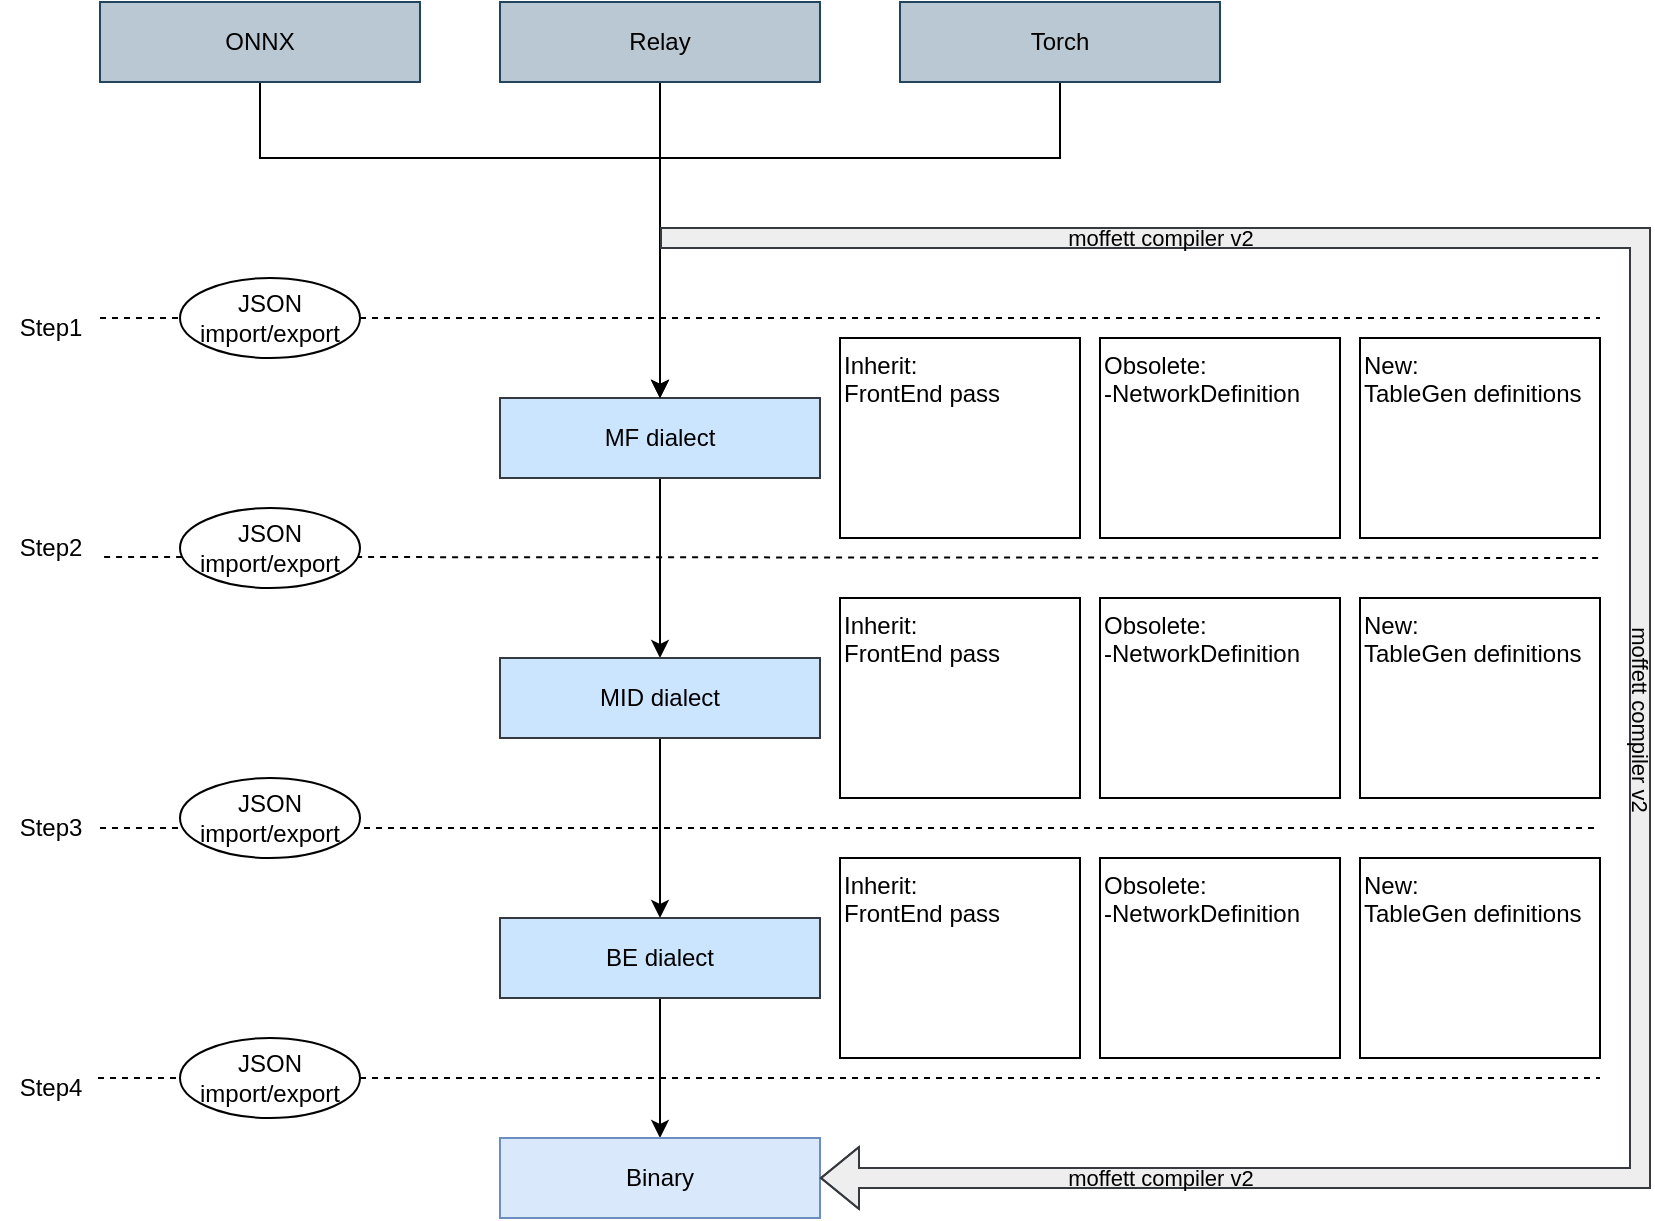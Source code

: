 <mxfile version="22.1.2" type="github">
  <diagram name="第 1 页" id="F7G0wo-fSYltlhvz1KPH">
    <mxGraphModel dx="1688" dy="1796" grid="1" gridSize="10" guides="1" tooltips="1" connect="1" arrows="1" fold="1" page="1" pageScale="1" pageWidth="827" pageHeight="1169" math="0" shadow="0">
      <root>
        <mxCell id="0" />
        <mxCell id="1" parent="0" />
        <mxCell id="1PgI1I01Q0n14vfVzNhf-3" value="" style="edgeStyle=orthogonalEdgeStyle;rounded=0;orthogonalLoop=1;jettySize=auto;html=1;" parent="1" source="1PgI1I01Q0n14vfVzNhf-1" target="1PgI1I01Q0n14vfVzNhf-2" edge="1">
          <mxGeometry relative="1" as="geometry" />
        </mxCell>
        <mxCell id="1PgI1I01Q0n14vfVzNhf-1" value="MF dialect" style="rounded=0;whiteSpace=wrap;html=1;fillColor=#cce5ff;strokeColor=#36393d;" parent="1" vertex="1">
          <mxGeometry x="320" y="100" width="160" height="40" as="geometry" />
        </mxCell>
        <mxCell id="1PgI1I01Q0n14vfVzNhf-5" value="" style="edgeStyle=orthogonalEdgeStyle;rounded=0;orthogonalLoop=1;jettySize=auto;html=1;" parent="1" source="1PgI1I01Q0n14vfVzNhf-2" target="1PgI1I01Q0n14vfVzNhf-4" edge="1">
          <mxGeometry relative="1" as="geometry" />
        </mxCell>
        <mxCell id="1PgI1I01Q0n14vfVzNhf-2" value="MID dialect" style="rounded=0;whiteSpace=wrap;html=1;fillColor=#cce5ff;strokeColor=#36393d;" parent="1" vertex="1">
          <mxGeometry x="320" y="230" width="160" height="40" as="geometry" />
        </mxCell>
        <mxCell id="1PgI1I01Q0n14vfVzNhf-22" value="" style="edgeStyle=orthogonalEdgeStyle;rounded=0;orthogonalLoop=1;jettySize=auto;html=1;" parent="1" source="1PgI1I01Q0n14vfVzNhf-4" target="1PgI1I01Q0n14vfVzNhf-21" edge="1">
          <mxGeometry relative="1" as="geometry" />
        </mxCell>
        <mxCell id="1PgI1I01Q0n14vfVzNhf-4" value="BE dialect" style="rounded=0;whiteSpace=wrap;html=1;fillColor=#cce5ff;strokeColor=#36393d;" parent="1" vertex="1">
          <mxGeometry x="320" y="360" width="160" height="40" as="geometry" />
        </mxCell>
        <mxCell id="1PgI1I01Q0n14vfVzNhf-9" style="edgeStyle=orthogonalEdgeStyle;rounded=0;orthogonalLoop=1;jettySize=auto;html=1;exitX=0.5;exitY=1;exitDx=0;exitDy=0;entryX=0.5;entryY=0;entryDx=0;entryDy=0;" parent="1" source="1PgI1I01Q0n14vfVzNhf-6" target="1PgI1I01Q0n14vfVzNhf-1" edge="1">
          <mxGeometry relative="1" as="geometry">
            <Array as="points">
              <mxPoint x="200" y="-20" />
              <mxPoint x="400" y="-20" />
            </Array>
          </mxGeometry>
        </mxCell>
        <mxCell id="1PgI1I01Q0n14vfVzNhf-6" value="ONNX" style="rounded=0;whiteSpace=wrap;html=1;fillColor=#bac8d3;strokeColor=#23445d;" parent="1" vertex="1">
          <mxGeometry x="120" y="-98" width="160" height="40" as="geometry" />
        </mxCell>
        <mxCell id="1PgI1I01Q0n14vfVzNhf-12" style="edgeStyle=orthogonalEdgeStyle;rounded=0;orthogonalLoop=1;jettySize=auto;html=1;exitX=0.5;exitY=1;exitDx=0;exitDy=0;entryX=0.5;entryY=0;entryDx=0;entryDy=0;" parent="1" source="1PgI1I01Q0n14vfVzNhf-7" target="1PgI1I01Q0n14vfVzNhf-1" edge="1">
          <mxGeometry relative="1" as="geometry" />
        </mxCell>
        <mxCell id="1PgI1I01Q0n14vfVzNhf-7" value="Relay" style="rounded=0;whiteSpace=wrap;html=1;fillColor=#bac8d3;strokeColor=#23445d;" parent="1" vertex="1">
          <mxGeometry x="320" y="-98" width="160" height="40" as="geometry" />
        </mxCell>
        <mxCell id="1PgI1I01Q0n14vfVzNhf-13" style="edgeStyle=orthogonalEdgeStyle;rounded=0;orthogonalLoop=1;jettySize=auto;html=1;exitX=0.5;exitY=1;exitDx=0;exitDy=0;entryX=0.5;entryY=0;entryDx=0;entryDy=0;" parent="1" source="1PgI1I01Q0n14vfVzNhf-8" target="1PgI1I01Q0n14vfVzNhf-1" edge="1">
          <mxGeometry relative="1" as="geometry">
            <Array as="points">
              <mxPoint x="600" y="-20" />
              <mxPoint x="400" y="-20" />
            </Array>
          </mxGeometry>
        </mxCell>
        <mxCell id="1PgI1I01Q0n14vfVzNhf-8" value="Torch" style="rounded=0;whiteSpace=wrap;html=1;fillColor=#bac8d3;strokeColor=#23445d;" parent="1" vertex="1">
          <mxGeometry x="520" y="-98" width="160" height="40" as="geometry" />
        </mxCell>
        <mxCell id="1PgI1I01Q0n14vfVzNhf-14" value="" style="endArrow=none;dashed=1;html=1;rounded=0;" parent="1" edge="1" source="lu5vzIWfbGRgdcT6hFBd-1">
          <mxGeometry width="50" height="50" relative="1" as="geometry">
            <mxPoint x="120" y="60" as="sourcePoint" />
            <mxPoint x="870" y="60" as="targetPoint" />
          </mxGeometry>
        </mxCell>
        <mxCell id="1PgI1I01Q0n14vfVzNhf-15" value="" style="endArrow=none;dashed=1;html=1;rounded=0;exitX=1.041;exitY=0.648;exitDx=0;exitDy=0;exitPerimeter=0;" parent="1" edge="1" source="1PgI1I01Q0n14vfVzNhf-18">
          <mxGeometry width="50" height="50" relative="1" as="geometry">
            <mxPoint x="200" y="180" as="sourcePoint" />
            <mxPoint x="870" y="180" as="targetPoint" />
          </mxGeometry>
        </mxCell>
        <mxCell id="1PgI1I01Q0n14vfVzNhf-16" value="" style="endArrow=none;dashed=1;html=1;rounded=0;" parent="1" edge="1" source="1PgI1I01Q0n14vfVzNhf-19">
          <mxGeometry width="50" height="50" relative="1" as="geometry">
            <mxPoint x="200" y="300" as="sourcePoint" />
            <mxPoint x="870" y="315" as="targetPoint" />
          </mxGeometry>
        </mxCell>
        <mxCell id="1PgI1I01Q0n14vfVzNhf-17" value="Step1" style="text;html=1;align=center;verticalAlign=middle;resizable=0;points=[];autosize=1;strokeColor=none;fillColor=none;" parent="1" vertex="1">
          <mxGeometry x="70" y="50" width="50" height="30" as="geometry" />
        </mxCell>
        <mxCell id="1PgI1I01Q0n14vfVzNhf-18" value="Step2" style="text;html=1;align=center;verticalAlign=middle;resizable=0;points=[];autosize=1;strokeColor=none;fillColor=none;" parent="1" vertex="1">
          <mxGeometry x="70" y="160" width="50" height="30" as="geometry" />
        </mxCell>
        <mxCell id="1PgI1I01Q0n14vfVzNhf-19" value="Step3" style="text;html=1;align=center;verticalAlign=middle;resizable=0;points=[];autosize=1;strokeColor=none;fillColor=none;" parent="1" vertex="1">
          <mxGeometry x="70" y="300" width="50" height="30" as="geometry" />
        </mxCell>
        <mxCell id="1PgI1I01Q0n14vfVzNhf-20" value="" style="endArrow=none;dashed=1;html=1;rounded=0;exitX=1;exitY=0.5;exitDx=0;exitDy=0;" parent="1" edge="1" source="lu5vzIWfbGRgdcT6hFBd-8">
          <mxGeometry width="50" height="50" relative="1" as="geometry">
            <mxPoint x="210" y="440" as="sourcePoint" />
            <mxPoint x="870" y="440" as="targetPoint" />
          </mxGeometry>
        </mxCell>
        <mxCell id="1PgI1I01Q0n14vfVzNhf-21" value="Binary" style="rounded=0;whiteSpace=wrap;html=1;fillColor=#dae8fc;strokeColor=#6c8ebf;" parent="1" vertex="1">
          <mxGeometry x="320" y="470" width="160" height="40" as="geometry" />
        </mxCell>
        <mxCell id="1PgI1I01Q0n14vfVzNhf-23" value="Step4" style="text;html=1;align=center;verticalAlign=middle;resizable=0;points=[];autosize=1;strokeColor=none;fillColor=none;" parent="1" vertex="1">
          <mxGeometry x="70" y="430" width="50" height="30" as="geometry" />
        </mxCell>
        <mxCell id="lu5vzIWfbGRgdcT6hFBd-4" value="" style="endArrow=none;dashed=1;html=1;rounded=0;" edge="1" parent="1" target="lu5vzIWfbGRgdcT6hFBd-1">
          <mxGeometry width="50" height="50" relative="1" as="geometry">
            <mxPoint x="120" y="60" as="sourcePoint" />
            <mxPoint x="750" y="60" as="targetPoint" />
          </mxGeometry>
        </mxCell>
        <mxCell id="lu5vzIWfbGRgdcT6hFBd-1" value="JSON&lt;br&gt;import/export" style="ellipse;whiteSpace=wrap;html=1;" vertex="1" parent="1">
          <mxGeometry x="160" y="40" width="90" height="40" as="geometry" />
        </mxCell>
        <mxCell id="lu5vzIWfbGRgdcT6hFBd-6" value="JSON&lt;br&gt;import/export" style="ellipse;whiteSpace=wrap;html=1;" vertex="1" parent="1">
          <mxGeometry x="160" y="155" width="90" height="40" as="geometry" />
        </mxCell>
        <mxCell id="lu5vzIWfbGRgdcT6hFBd-7" value="JSON&lt;br&gt;import/export" style="ellipse;whiteSpace=wrap;html=1;" vertex="1" parent="1">
          <mxGeometry x="160" y="290" width="90" height="40" as="geometry" />
        </mxCell>
        <mxCell id="lu5vzIWfbGRgdcT6hFBd-10" value="" style="endArrow=none;dashed=1;html=1;rounded=0;exitX=0.98;exitY=0.333;exitDx=0;exitDy=0;exitPerimeter=0;" edge="1" parent="1" source="1PgI1I01Q0n14vfVzNhf-23" target="lu5vzIWfbGRgdcT6hFBd-8">
          <mxGeometry width="50" height="50" relative="1" as="geometry">
            <mxPoint x="119" y="440" as="sourcePoint" />
            <mxPoint x="760" y="440" as="targetPoint" />
          </mxGeometry>
        </mxCell>
        <mxCell id="lu5vzIWfbGRgdcT6hFBd-8" value="JSON&lt;br&gt;import/export" style="ellipse;whiteSpace=wrap;html=1;" vertex="1" parent="1">
          <mxGeometry x="160" y="420" width="90" height="40" as="geometry" />
        </mxCell>
        <mxCell id="lu5vzIWfbGRgdcT6hFBd-11" value="" style="shape=flexArrow;endArrow=classic;html=1;rounded=0;entryX=1;entryY=0.5;entryDx=0;entryDy=0;fillColor=#eeeeee;strokeColor=#36393d;" edge="1" parent="1" target="1PgI1I01Q0n14vfVzNhf-21">
          <mxGeometry width="50" height="50" relative="1" as="geometry">
            <mxPoint x="400" y="20" as="sourcePoint" />
            <mxPoint x="590" y="240" as="targetPoint" />
            <Array as="points">
              <mxPoint x="890" y="20" />
              <mxPoint x="890" y="270" />
              <mxPoint x="890" y="490" />
            </Array>
          </mxGeometry>
        </mxCell>
        <mxCell id="lu5vzIWfbGRgdcT6hFBd-12" value="moffett compiler v2" style="edgeLabel;html=1;align=center;verticalAlign=middle;resizable=0;points=[];labelBackgroundColor=none;" vertex="1" connectable="0" parent="lu5vzIWfbGRgdcT6hFBd-11">
          <mxGeometry x="-0.12" relative="1" as="geometry">
            <mxPoint x="-240" y="-113" as="offset" />
          </mxGeometry>
        </mxCell>
        <mxCell id="lu5vzIWfbGRgdcT6hFBd-19" value="moffett compiler v2" style="edgeLabel;html=1;align=center;verticalAlign=middle;resizable=0;points=[];labelBackgroundColor=none;" vertex="1" connectable="0" parent="lu5vzIWfbGRgdcT6hFBd-11">
          <mxGeometry x="-0.12" relative="1" as="geometry">
            <mxPoint x="-240" y="357" as="offset" />
          </mxGeometry>
        </mxCell>
        <mxCell id="lu5vzIWfbGRgdcT6hFBd-23" value="moffett compiler v2" style="edgeLabel;html=1;align=center;verticalAlign=middle;resizable=0;points=[];labelBackgroundColor=none;rotation=90;" vertex="1" connectable="0" parent="lu5vzIWfbGRgdcT6hFBd-11">
          <mxGeometry x="-0.12" relative="1" as="geometry">
            <mxPoint y="127" as="offset" />
          </mxGeometry>
        </mxCell>
        <mxCell id="lu5vzIWfbGRgdcT6hFBd-13" value="Inherit:&lt;br&gt;FrontEnd pass" style="rounded=0;whiteSpace=wrap;html=1;verticalAlign=top;align=left;" vertex="1" parent="1">
          <mxGeometry x="490" y="70" width="120" height="100" as="geometry" />
        </mxCell>
        <mxCell id="lu5vzIWfbGRgdcT6hFBd-14" value="Obsolete:&lt;br&gt;-NetworkDefinition" style="rounded=0;whiteSpace=wrap;html=1;verticalAlign=top;align=left;" vertex="1" parent="1">
          <mxGeometry x="620" y="70" width="120" height="100" as="geometry" />
        </mxCell>
        <mxCell id="lu5vzIWfbGRgdcT6hFBd-15" value="New:&lt;br&gt;TableGen definitions" style="rounded=0;whiteSpace=wrap;html=1;verticalAlign=top;align=left;" vertex="1" parent="1">
          <mxGeometry x="750" y="70" width="120" height="100" as="geometry" />
        </mxCell>
        <mxCell id="lu5vzIWfbGRgdcT6hFBd-16" value="Inherit:&lt;br&gt;FrontEnd pass" style="rounded=0;whiteSpace=wrap;html=1;verticalAlign=top;align=left;" vertex="1" parent="1">
          <mxGeometry x="490" y="200" width="120" height="100" as="geometry" />
        </mxCell>
        <mxCell id="lu5vzIWfbGRgdcT6hFBd-17" value="Obsolete:&lt;br&gt;-NetworkDefinition" style="rounded=0;whiteSpace=wrap;html=1;verticalAlign=top;align=left;" vertex="1" parent="1">
          <mxGeometry x="620" y="200" width="120" height="100" as="geometry" />
        </mxCell>
        <mxCell id="lu5vzIWfbGRgdcT6hFBd-18" value="New:&lt;br&gt;TableGen definitions" style="rounded=0;whiteSpace=wrap;html=1;verticalAlign=top;align=left;" vertex="1" parent="1">
          <mxGeometry x="750" y="200" width="120" height="100" as="geometry" />
        </mxCell>
        <mxCell id="lu5vzIWfbGRgdcT6hFBd-20" value="Inherit:&lt;br&gt;FrontEnd pass" style="rounded=0;whiteSpace=wrap;html=1;verticalAlign=top;align=left;" vertex="1" parent="1">
          <mxGeometry x="490" y="330" width="120" height="100" as="geometry" />
        </mxCell>
        <mxCell id="lu5vzIWfbGRgdcT6hFBd-21" value="Obsolete:&lt;br&gt;-NetworkDefinition" style="rounded=0;whiteSpace=wrap;html=1;verticalAlign=top;align=left;" vertex="1" parent="1">
          <mxGeometry x="620" y="330" width="120" height="100" as="geometry" />
        </mxCell>
        <mxCell id="lu5vzIWfbGRgdcT6hFBd-22" value="New:&lt;br&gt;TableGen definitions" style="rounded=0;whiteSpace=wrap;html=1;verticalAlign=top;align=left;" vertex="1" parent="1">
          <mxGeometry x="750" y="330" width="120" height="100" as="geometry" />
        </mxCell>
      </root>
    </mxGraphModel>
  </diagram>
</mxfile>
